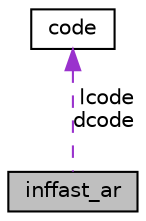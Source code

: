 digraph "inffast_ar"
{
  edge [fontname="Helvetica",fontsize="10",labelfontname="Helvetica",labelfontsize="10"];
  node [fontname="Helvetica",fontsize="10",shape=record];
  Node1 [label="inffast_ar",height=0.2,width=0.4,color="black", fillcolor="grey75", style="filled", fontcolor="black"];
  Node2 -> Node1 [dir="back",color="darkorchid3",fontsize="10",style="dashed",label=" lcode\ndcode" ,fontname="Helvetica"];
  Node2 [label="code",height=0.2,width=0.4,color="black", fillcolor="white", style="filled",URL="$structcode.html"];
}
